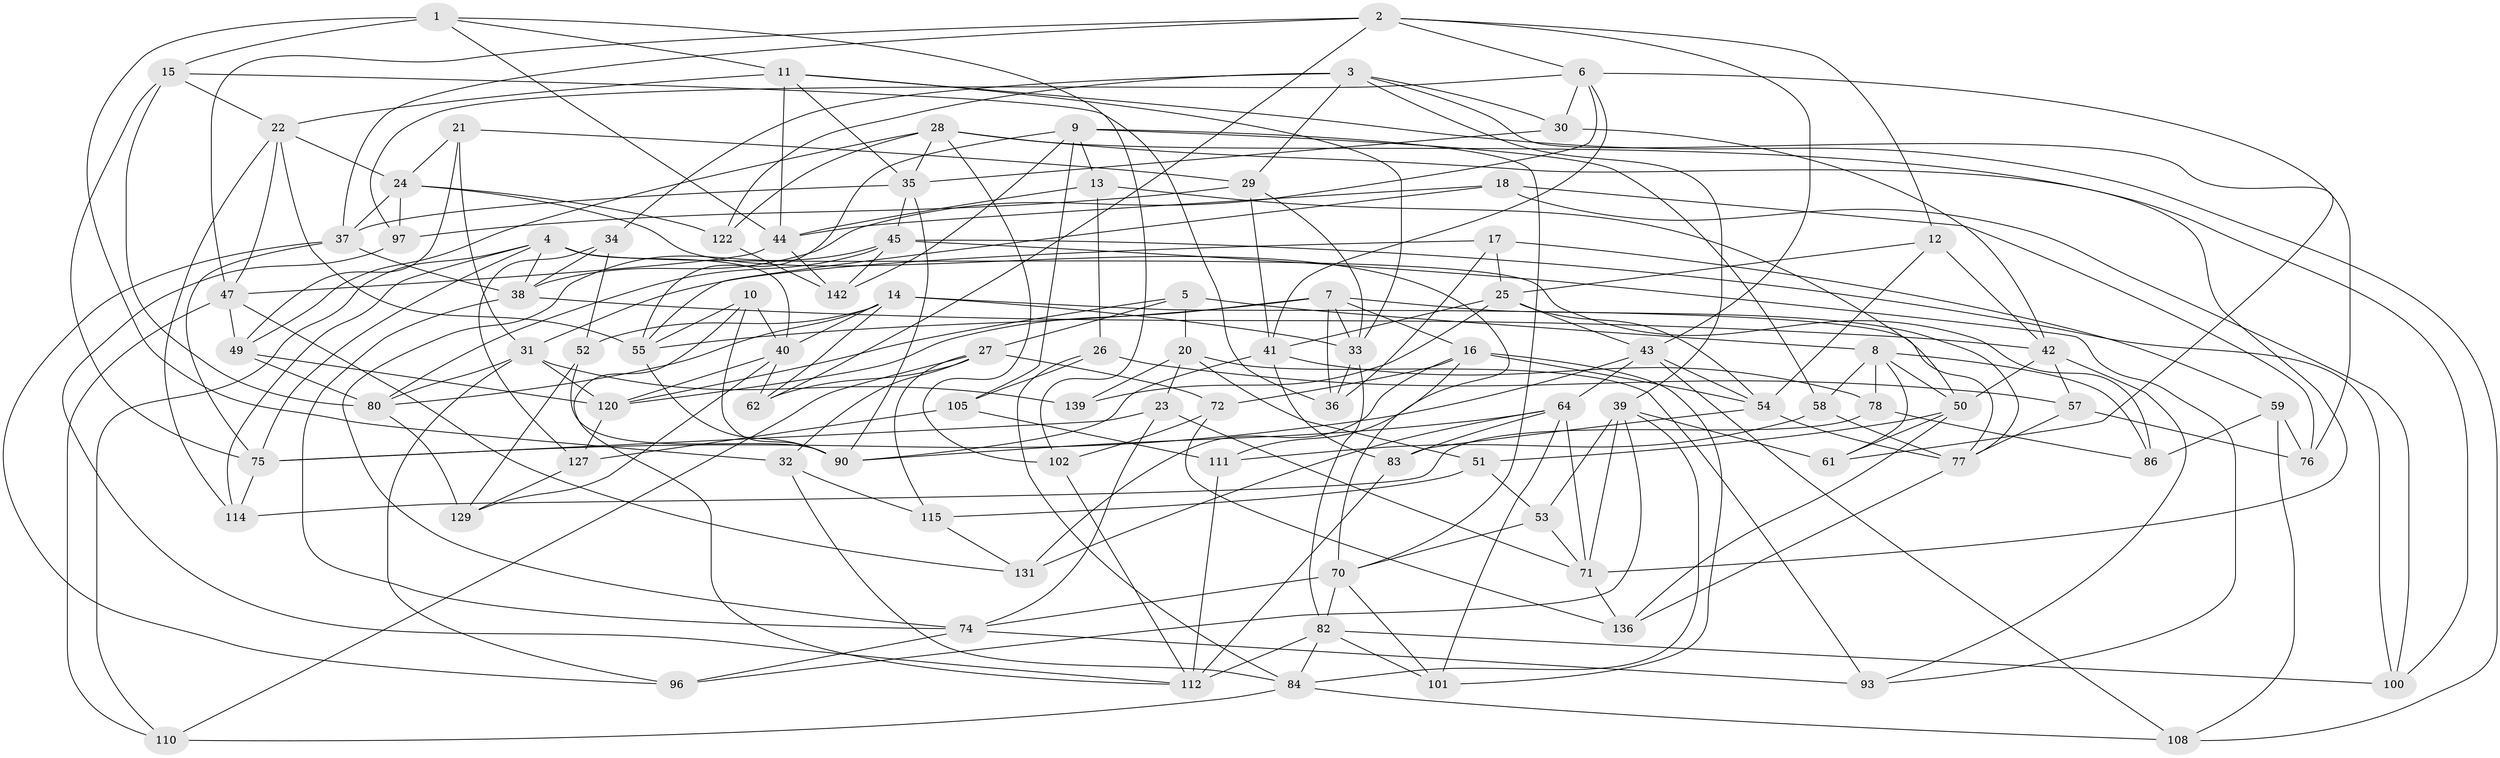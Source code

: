 // Generated by graph-tools (version 1.1) at 2025/24/03/03/25 07:24:26]
// undirected, 93 vertices, 231 edges
graph export_dot {
graph [start="1"]
  node [color=gray90,style=filled];
  1 [super="+92"];
  2 [super="+19"];
  3 [super="+121"];
  4 [super="+123"];
  5;
  6 [super="+85"];
  7 [super="+56"];
  8 [super="+60"];
  9 [super="+73"];
  10;
  11 [super="+46"];
  12;
  13;
  14 [super="+118"];
  15 [super="+88"];
  16 [super="+130"];
  17;
  18;
  20 [super="+103"];
  21 [super="+135"];
  22 [super="+133"];
  23;
  24 [super="+68"];
  25 [super="+137"];
  26;
  27 [super="+48"];
  28 [super="+95"];
  29 [super="+94"];
  30;
  31 [super="+87"];
  32;
  33 [super="+134"];
  34;
  35 [super="+113"];
  36;
  37 [super="+117"];
  38 [super="+69"];
  39 [super="+107"];
  40 [super="+128"];
  41 [super="+67"];
  42 [super="+126"];
  43 [super="+79"];
  44 [super="+65"];
  45 [super="+124"];
  47 [super="+66"];
  49 [super="+89"];
  50 [super="+104"];
  51;
  52;
  53;
  54 [super="+91"];
  55 [super="+63"];
  57;
  58;
  59;
  61;
  62;
  64 [super="+99"];
  70 [super="+98"];
  71 [super="+125"];
  72;
  74 [super="+138"];
  75 [super="+116"];
  76;
  77 [super="+119"];
  78;
  80 [super="+81"];
  82 [super="+109"];
  83;
  84 [super="+106"];
  86;
  90 [super="+132"];
  93;
  96;
  97;
  100;
  101;
  102;
  105;
  108;
  110;
  111;
  112 [super="+140"];
  114;
  115;
  120 [super="+141"];
  122;
  127;
  129;
  131;
  136;
  139;
  142;
  1 -- 102;
  1 -- 44;
  1 -- 32;
  1 -- 15 [weight=2];
  1 -- 11;
  2 -- 12;
  2 -- 43;
  2 -- 6;
  2 -- 37;
  2 -- 62;
  2 -- 47;
  3 -- 34;
  3 -- 61;
  3 -- 30;
  3 -- 122;
  3 -- 39;
  3 -- 29;
  4 -- 86;
  4 -- 114;
  4 -- 38;
  4 -- 40;
  4 -- 75;
  4 -- 110;
  5 -- 20;
  5 -- 27;
  5 -- 8;
  5 -- 120;
  6 -- 30;
  6 -- 41;
  6 -- 76;
  6 -- 38;
  6 -- 97;
  7 -- 33;
  7 -- 36;
  7 -- 77;
  7 -- 16;
  7 -- 120;
  7 -- 55;
  8 -- 86;
  8 -- 78;
  8 -- 50;
  8 -- 58;
  8 -- 61;
  9 -- 13;
  9 -- 58;
  9 -- 142;
  9 -- 105;
  9 -- 55;
  9 -- 70;
  10 -- 90;
  10 -- 55;
  10 -- 112;
  10 -- 40;
  11 -- 108;
  11 -- 22;
  11 -- 33;
  11 -- 44;
  11 -- 35;
  12 -- 42;
  12 -- 54;
  12 -- 25;
  13 -- 50;
  13 -- 44;
  13 -- 26;
  14 -- 40;
  14 -- 33;
  14 -- 80;
  14 -- 62;
  14 -- 52;
  14 -- 77;
  15 -- 80;
  15 -- 75;
  15 -- 22;
  15 -- 36;
  16 -- 111;
  16 -- 101;
  16 -- 131;
  16 -- 72;
  16 -- 54;
  17 -- 59;
  17 -- 36;
  17 -- 25;
  17 -- 31;
  18 -- 44;
  18 -- 100;
  18 -- 76;
  18 -- 55;
  20 -- 23;
  20 -- 139 [weight=2];
  20 -- 51;
  20 -- 93;
  21 -- 29 [weight=2];
  21 -- 24;
  21 -- 49 [weight=2];
  21 -- 31;
  22 -- 114;
  22 -- 24;
  22 -- 55;
  22 -- 47;
  23 -- 74;
  23 -- 75;
  23 -- 71;
  24 -- 37;
  24 -- 97;
  24 -- 122;
  24 -- 70;
  25 -- 139;
  25 -- 43;
  25 -- 54;
  25 -- 41;
  26 -- 57;
  26 -- 105;
  26 -- 84;
  27 -- 72;
  27 -- 110;
  27 -- 32;
  27 -- 115;
  27 -- 62;
  28 -- 102;
  28 -- 35;
  28 -- 100;
  28 -- 122;
  28 -- 49;
  28 -- 71;
  29 -- 97;
  29 -- 33;
  29 -- 41;
  30 -- 42;
  30 -- 35;
  31 -- 120;
  31 -- 80;
  31 -- 96;
  31 -- 139;
  32 -- 84;
  32 -- 115;
  33 -- 36;
  33 -- 82;
  34 -- 38;
  34 -- 127;
  34 -- 52;
  35 -- 45;
  35 -- 37;
  35 -- 90;
  37 -- 96;
  37 -- 75;
  37 -- 38;
  38 -- 42;
  38 -- 74;
  39 -- 61;
  39 -- 53;
  39 -- 96;
  39 -- 84;
  39 -- 71;
  40 -- 129;
  40 -- 120;
  40 -- 62;
  41 -- 78;
  41 -- 83;
  41 -- 90;
  42 -- 57;
  42 -- 50;
  42 -- 93;
  43 -- 54;
  43 -- 64;
  43 -- 75;
  43 -- 108;
  44 -- 47;
  44 -- 142;
  45 -- 80;
  45 -- 100;
  45 -- 93;
  45 -- 142;
  45 -- 74;
  47 -- 49;
  47 -- 131;
  47 -- 110;
  49 -- 80;
  49 -- 120;
  50 -- 136;
  50 -- 51;
  50 -- 61;
  51 -- 53;
  51 -- 115;
  52 -- 90;
  52 -- 129;
  53 -- 71;
  53 -- 70;
  54 -- 83;
  54 -- 77;
  55 -- 90;
  57 -- 76;
  57 -- 77;
  58 -- 77;
  58 -- 111;
  59 -- 76;
  59 -- 86;
  59 -- 108;
  64 -- 83;
  64 -- 71;
  64 -- 131;
  64 -- 101;
  64 -- 90;
  70 -- 101;
  70 -- 74;
  70 -- 82;
  71 -- 136;
  72 -- 136;
  72 -- 102;
  74 -- 96;
  74 -- 93;
  75 -- 114;
  77 -- 136;
  78 -- 86;
  78 -- 114;
  80 -- 129;
  82 -- 101;
  82 -- 84;
  82 -- 112;
  82 -- 100;
  83 -- 112;
  84 -- 110;
  84 -- 108;
  97 -- 112;
  102 -- 112;
  105 -- 111;
  105 -- 127;
  111 -- 112;
  115 -- 131;
  120 -- 127;
  122 -- 142;
  127 -- 129;
}
